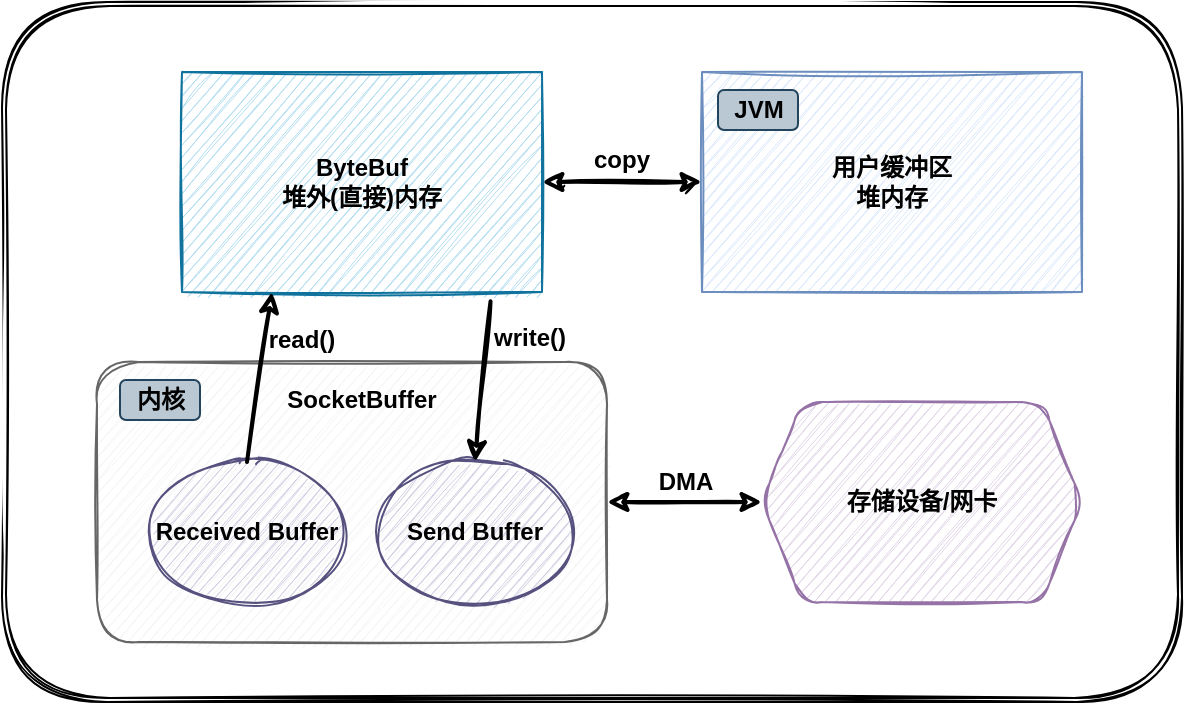 <mxfile version="14.4.3" type="github">
  <diagram id="HrNrY7_VGmZJfAY4wq8z" name="Page-1">
    <mxGraphModel dx="1038" dy="559" grid="1" gridSize="10" guides="1" tooltips="1" connect="1" arrows="1" fold="1" page="1" pageScale="1" pageWidth="827" pageHeight="1169" math="0" shadow="0">
      <root>
        <mxCell id="0" />
        <mxCell id="1" parent="0" />
        <mxCell id="IJLLqGKB3Wd59xHBKZ4d-28" value="" style="shape=ext;double=1;rounded=1;whiteSpace=wrap;html=1;sketch=1;" vertex="1" parent="1">
          <mxGeometry x="200" y="240" width="590" height="350" as="geometry" />
        </mxCell>
        <mxCell id="IJLLqGKB3Wd59xHBKZ4d-12" value="" style="rounded=1;whiteSpace=wrap;html=1;sketch=1;fillColor=#f5f5f5;strokeColor=#666666;fontColor=#333333;" vertex="1" parent="1">
          <mxGeometry x="247.5" y="420" width="255" height="140" as="geometry" />
        </mxCell>
        <mxCell id="IJLLqGKB3Wd59xHBKZ4d-1" value="&lt;b&gt;用户缓冲区&lt;br&gt;堆内存&lt;/b&gt;" style="rounded=0;whiteSpace=wrap;html=1;sketch=1;fillColor=#dae8fc;strokeColor=#6c8ebf;" vertex="1" parent="1">
          <mxGeometry x="550" y="275" width="190" height="110" as="geometry" />
        </mxCell>
        <mxCell id="IJLLqGKB3Wd59xHBKZ4d-2" value="&lt;b&gt;JVM&lt;/b&gt;" style="text;html=1;resizable=0;autosize=1;align=center;verticalAlign=middle;points=[];fillColor=#bac8d3;strokeColor=#23445d;rounded=1;sketch=0;" vertex="1" parent="1">
          <mxGeometry x="558" y="284" width="40" height="20" as="geometry" />
        </mxCell>
        <mxCell id="IJLLqGKB3Wd59xHBKZ4d-3" value="ByteBuf&lt;br&gt;堆外(直接)内存" style="rounded=0;whiteSpace=wrap;html=1;sketch=1;fillColor=#b1ddf0;strokeColor=#10739e;fontStyle=1;" vertex="1" parent="1">
          <mxGeometry x="290" y="275" width="180" height="110" as="geometry" />
        </mxCell>
        <mxCell id="IJLLqGKB3Wd59xHBKZ4d-8" value="&lt;span&gt;copy&lt;/span&gt;" style="text;html=1;strokeColor=none;fillColor=none;align=center;verticalAlign=middle;whiteSpace=wrap;rounded=0;sketch=1;fontStyle=1" vertex="1" parent="1">
          <mxGeometry x="490" y="309" width="40" height="20" as="geometry" />
        </mxCell>
        <mxCell id="IJLLqGKB3Wd59xHBKZ4d-10" value="Received Buffer" style="ellipse;whiteSpace=wrap;html=1;rounded=1;sketch=1;fillColor=#d0cee2;strokeColor=#56517e;fontStyle=1" vertex="1" parent="1">
          <mxGeometry x="275" y="470" width="95" height="70" as="geometry" />
        </mxCell>
        <mxCell id="IJLLqGKB3Wd59xHBKZ4d-11" value="Send Buffer" style="ellipse;whiteSpace=wrap;html=1;rounded=1;sketch=1;fillColor=#d0cee2;strokeColor=#56517e;fontStyle=1" vertex="1" parent="1">
          <mxGeometry x="389" y="470" width="95" height="70" as="geometry" />
        </mxCell>
        <mxCell id="IJLLqGKB3Wd59xHBKZ4d-14" value="&lt;b&gt;内核&lt;/b&gt;" style="text;html=1;resizable=0;autosize=1;align=center;verticalAlign=middle;points=[];fillColor=#bac8d3;strokeColor=#23445d;rounded=1;sketch=0;" vertex="1" parent="1">
          <mxGeometry x="259" y="429" width="40" height="20" as="geometry" />
        </mxCell>
        <mxCell id="IJLLqGKB3Wd59xHBKZ4d-16" value="SocketBuffer" style="text;html=1;strokeColor=none;fillColor=none;align=center;verticalAlign=middle;whiteSpace=wrap;rounded=0;sketch=1;fontStyle=1" vertex="1" parent="1">
          <mxGeometry x="340" y="423.5" width="80" height="31" as="geometry" />
        </mxCell>
        <mxCell id="IJLLqGKB3Wd59xHBKZ4d-19" value="" style="endArrow=classic;html=1;entryX=0.25;entryY=1;entryDx=0;entryDy=0;exitX=0.5;exitY=0;exitDx=0;exitDy=0;sketch=1;strokeWidth=2;" edge="1" parent="1" source="IJLLqGKB3Wd59xHBKZ4d-10" target="IJLLqGKB3Wd59xHBKZ4d-3">
          <mxGeometry width="50" height="50" relative="1" as="geometry">
            <mxPoint x="310" y="449" as="sourcePoint" />
            <mxPoint x="360" y="399" as="targetPoint" />
          </mxGeometry>
        </mxCell>
        <mxCell id="IJLLqGKB3Wd59xHBKZ4d-20" value="read()" style="text;html=1;strokeColor=none;fillColor=none;align=center;verticalAlign=middle;whiteSpace=wrap;rounded=0;sketch=1;fontStyle=1" vertex="1" parent="1">
          <mxGeometry x="330" y="399" width="40" height="20" as="geometry" />
        </mxCell>
        <mxCell id="IJLLqGKB3Wd59xHBKZ4d-21" value="" style="endArrow=classic;html=1;strokeWidth=2;entryX=0.5;entryY=0;entryDx=0;entryDy=0;exitX=0.857;exitY=1.042;exitDx=0;exitDy=0;exitPerimeter=0;sketch=1;" edge="1" parent="1" source="IJLLqGKB3Wd59xHBKZ4d-3" target="IJLLqGKB3Wd59xHBKZ4d-11">
          <mxGeometry width="50" height="50" relative="1" as="geometry">
            <mxPoint x="460" y="410" as="sourcePoint" />
            <mxPoint x="510" y="360" as="targetPoint" />
          </mxGeometry>
        </mxCell>
        <mxCell id="IJLLqGKB3Wd59xHBKZ4d-22" value="write()" style="text;html=1;strokeColor=none;fillColor=none;align=center;verticalAlign=middle;whiteSpace=wrap;rounded=0;sketch=1;fontStyle=1" vertex="1" parent="1">
          <mxGeometry x="444" y="398" width="40" height="20" as="geometry" />
        </mxCell>
        <mxCell id="IJLLqGKB3Wd59xHBKZ4d-24" value="" style="endArrow=classic;startArrow=classic;html=1;strokeWidth=2;entryX=0;entryY=0.5;entryDx=0;entryDy=0;exitX=1;exitY=0.5;exitDx=0;exitDy=0;sketch=1;" edge="1" parent="1" source="IJLLqGKB3Wd59xHBKZ4d-3" target="IJLLqGKB3Wd59xHBKZ4d-1">
          <mxGeometry width="50" height="50" relative="1" as="geometry">
            <mxPoint x="390" y="360" as="sourcePoint" />
            <mxPoint x="440" y="310" as="targetPoint" />
          </mxGeometry>
        </mxCell>
        <mxCell id="IJLLqGKB3Wd59xHBKZ4d-25" value="&lt;b&gt;存储设备/网卡&lt;/b&gt;" style="shape=hexagon;perimeter=hexagonPerimeter2;whiteSpace=wrap;html=1;fixedSize=1;rounded=1;sketch=1;fillColor=#e1d5e7;strokeColor=#9673a6;" vertex="1" parent="1">
          <mxGeometry x="580" y="440" width="160" height="100" as="geometry" />
        </mxCell>
        <mxCell id="IJLLqGKB3Wd59xHBKZ4d-26" value="" style="endArrow=classic;startArrow=classic;html=1;strokeWidth=2;entryX=0;entryY=0.5;entryDx=0;entryDy=0;exitX=1;exitY=0.5;exitDx=0;exitDy=0;sketch=1;" edge="1" parent="1" source="IJLLqGKB3Wd59xHBKZ4d-12" target="IJLLqGKB3Wd59xHBKZ4d-25">
          <mxGeometry width="50" height="50" relative="1" as="geometry">
            <mxPoint x="502.5" y="480" as="sourcePoint" />
            <mxPoint x="582.5" y="480" as="targetPoint" />
          </mxGeometry>
        </mxCell>
        <mxCell id="IJLLqGKB3Wd59xHBKZ4d-27" value="DMA" style="text;html=1;strokeColor=none;fillColor=none;align=center;verticalAlign=middle;whiteSpace=wrap;rounded=0;sketch=1;fontStyle=1" vertex="1" parent="1">
          <mxGeometry x="522" y="470" width="40" height="20" as="geometry" />
        </mxCell>
      </root>
    </mxGraphModel>
  </diagram>
</mxfile>
